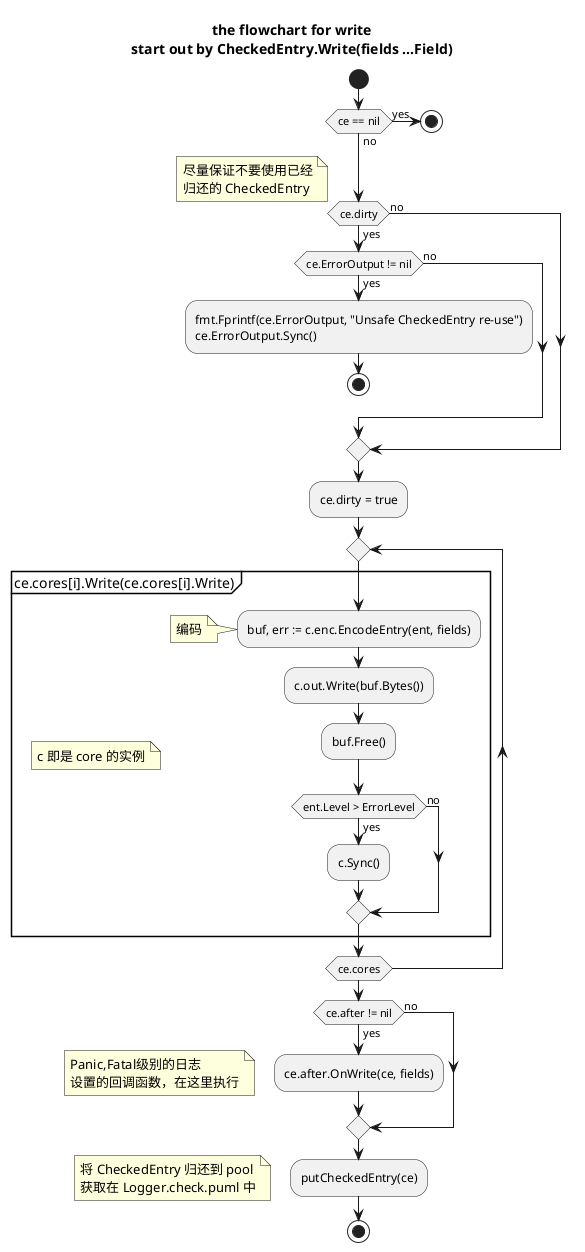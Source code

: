 @startuml
title the flowchart for write\nstart out by CheckedEntry.Write(fields ...Field)
start
if (ce == nil) then (yes)
    stop
else (no)
endif

if (ce.dirty) then (yes)
    note
    尽量保证不要使用已经
    归还的 CheckedEntry
    end note
    if (ce.ErrorOutput != nil) then (yes)
        :fmt.Fprintf(ce.ErrorOutput, "Unsafe CheckedEntry re-use")
        ce.ErrorOutput.Sync();
        stop
    else (no)
    endif
else (no)
endif

:ce.dirty = true;
repeat
    partition ce.cores[i].Write(ce.cores[i].Write) {
        floating note: c 即是 core 的实例
        :buf, err := c.enc.EncodeEntry(ent, fields);
        note
        编码
        end note
        :c.out.Write(buf.Bytes());
        :buf.Free();
        if (ent.Level > ErrorLevel) then (yes)
            :c.Sync();
        else (no)
        endif
    }
repeat while (ce.cores)

if (ce.after != nil) then (yes)
    :ce.after.OnWrite(ce, fields);
    floating note: Panic,Fatal级别的日志\n设置的回调函数，在这里执行
else (no)
endif

:putCheckedEntry(ce);
floating note: 将 CheckedEntry 归还到 pool\n获取在 Logger.check.puml 中

stop
@enduml